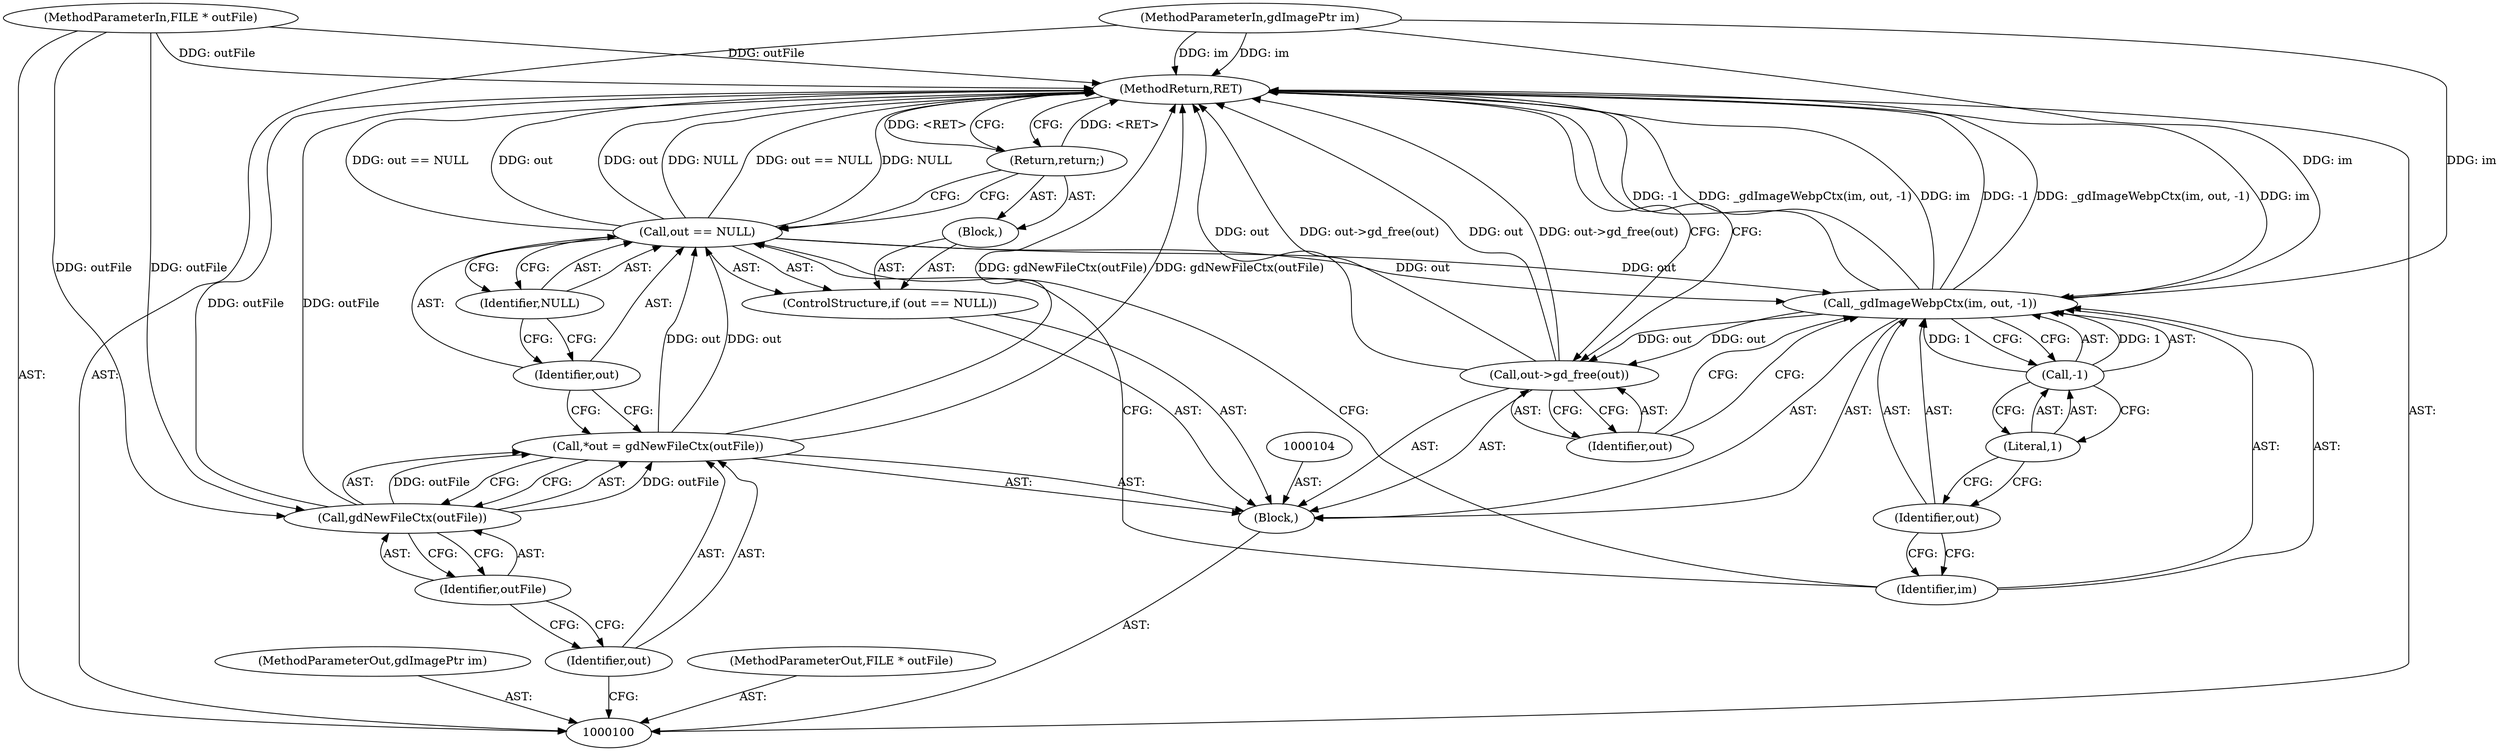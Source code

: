 digraph "0_libgd_a49feeae76d41959d85ee733925a4cf40bac61b2" {
"1000122" [label="(MethodReturn,RET)"];
"1000101" [label="(MethodParameterIn,gdImagePtr im)"];
"1000158" [label="(MethodParameterOut,gdImagePtr im)"];
"1000102" [label="(MethodParameterIn,FILE * outFile)"];
"1000159" [label="(MethodParameterOut,FILE * outFile)"];
"1000103" [label="(Block,)"];
"1000106" [label="(Identifier,out)"];
"1000107" [label="(Call,gdNewFileCtx(outFile))"];
"1000108" [label="(Identifier,outFile)"];
"1000105" [label="(Call,*out = gdNewFileCtx(outFile))"];
"1000112" [label="(Identifier,NULL)"];
"1000113" [label="(Block,)"];
"1000109" [label="(ControlStructure,if (out == NULL))"];
"1000110" [label="(Call,out == NULL)"];
"1000111" [label="(Identifier,out)"];
"1000114" [label="(Return,return;)"];
"1000115" [label="(Call,_gdImageWebpCtx(im, out, -1))"];
"1000116" [label="(Identifier,im)"];
"1000117" [label="(Identifier,out)"];
"1000118" [label="(Call,-1)"];
"1000119" [label="(Literal,1)"];
"1000121" [label="(Identifier,out)"];
"1000120" [label="(Call,out->gd_free(out))"];
"1000122" -> "1000100"  [label="AST: "];
"1000122" -> "1000114"  [label="CFG: "];
"1000122" -> "1000120"  [label="CFG: "];
"1000107" -> "1000122"  [label="DDG: outFile"];
"1000105" -> "1000122"  [label="DDG: gdNewFileCtx(outFile)"];
"1000115" -> "1000122"  [label="DDG: -1"];
"1000115" -> "1000122"  [label="DDG: _gdImageWebpCtx(im, out, -1)"];
"1000115" -> "1000122"  [label="DDG: im"];
"1000120" -> "1000122"  [label="DDG: out"];
"1000120" -> "1000122"  [label="DDG: out->gd_free(out)"];
"1000102" -> "1000122"  [label="DDG: outFile"];
"1000110" -> "1000122"  [label="DDG: NULL"];
"1000110" -> "1000122"  [label="DDG: out == NULL"];
"1000110" -> "1000122"  [label="DDG: out"];
"1000101" -> "1000122"  [label="DDG: im"];
"1000114" -> "1000122"  [label="DDG: <RET>"];
"1000101" -> "1000100"  [label="AST: "];
"1000101" -> "1000122"  [label="DDG: im"];
"1000101" -> "1000115"  [label="DDG: im"];
"1000158" -> "1000100"  [label="AST: "];
"1000102" -> "1000100"  [label="AST: "];
"1000102" -> "1000122"  [label="DDG: outFile"];
"1000102" -> "1000107"  [label="DDG: outFile"];
"1000159" -> "1000100"  [label="AST: "];
"1000103" -> "1000100"  [label="AST: "];
"1000104" -> "1000103"  [label="AST: "];
"1000105" -> "1000103"  [label="AST: "];
"1000109" -> "1000103"  [label="AST: "];
"1000115" -> "1000103"  [label="AST: "];
"1000120" -> "1000103"  [label="AST: "];
"1000106" -> "1000105"  [label="AST: "];
"1000106" -> "1000100"  [label="CFG: "];
"1000108" -> "1000106"  [label="CFG: "];
"1000107" -> "1000105"  [label="AST: "];
"1000107" -> "1000108"  [label="CFG: "];
"1000108" -> "1000107"  [label="AST: "];
"1000105" -> "1000107"  [label="CFG: "];
"1000107" -> "1000122"  [label="DDG: outFile"];
"1000107" -> "1000105"  [label="DDG: outFile"];
"1000102" -> "1000107"  [label="DDG: outFile"];
"1000108" -> "1000107"  [label="AST: "];
"1000108" -> "1000106"  [label="CFG: "];
"1000107" -> "1000108"  [label="CFG: "];
"1000105" -> "1000103"  [label="AST: "];
"1000105" -> "1000107"  [label="CFG: "];
"1000106" -> "1000105"  [label="AST: "];
"1000107" -> "1000105"  [label="AST: "];
"1000111" -> "1000105"  [label="CFG: "];
"1000105" -> "1000122"  [label="DDG: gdNewFileCtx(outFile)"];
"1000107" -> "1000105"  [label="DDG: outFile"];
"1000105" -> "1000110"  [label="DDG: out"];
"1000112" -> "1000110"  [label="AST: "];
"1000112" -> "1000111"  [label="CFG: "];
"1000110" -> "1000112"  [label="CFG: "];
"1000113" -> "1000109"  [label="AST: "];
"1000114" -> "1000113"  [label="AST: "];
"1000109" -> "1000103"  [label="AST: "];
"1000110" -> "1000109"  [label="AST: "];
"1000113" -> "1000109"  [label="AST: "];
"1000110" -> "1000109"  [label="AST: "];
"1000110" -> "1000112"  [label="CFG: "];
"1000111" -> "1000110"  [label="AST: "];
"1000112" -> "1000110"  [label="AST: "];
"1000114" -> "1000110"  [label="CFG: "];
"1000116" -> "1000110"  [label="CFG: "];
"1000110" -> "1000122"  [label="DDG: NULL"];
"1000110" -> "1000122"  [label="DDG: out == NULL"];
"1000110" -> "1000122"  [label="DDG: out"];
"1000105" -> "1000110"  [label="DDG: out"];
"1000110" -> "1000115"  [label="DDG: out"];
"1000111" -> "1000110"  [label="AST: "];
"1000111" -> "1000105"  [label="CFG: "];
"1000112" -> "1000111"  [label="CFG: "];
"1000114" -> "1000113"  [label="AST: "];
"1000114" -> "1000110"  [label="CFG: "];
"1000122" -> "1000114"  [label="CFG: "];
"1000114" -> "1000122"  [label="DDG: <RET>"];
"1000115" -> "1000103"  [label="AST: "];
"1000115" -> "1000118"  [label="CFG: "];
"1000116" -> "1000115"  [label="AST: "];
"1000117" -> "1000115"  [label="AST: "];
"1000118" -> "1000115"  [label="AST: "];
"1000121" -> "1000115"  [label="CFG: "];
"1000115" -> "1000122"  [label="DDG: -1"];
"1000115" -> "1000122"  [label="DDG: _gdImageWebpCtx(im, out, -1)"];
"1000115" -> "1000122"  [label="DDG: im"];
"1000101" -> "1000115"  [label="DDG: im"];
"1000110" -> "1000115"  [label="DDG: out"];
"1000118" -> "1000115"  [label="DDG: 1"];
"1000115" -> "1000120"  [label="DDG: out"];
"1000116" -> "1000115"  [label="AST: "];
"1000116" -> "1000110"  [label="CFG: "];
"1000117" -> "1000116"  [label="CFG: "];
"1000117" -> "1000115"  [label="AST: "];
"1000117" -> "1000116"  [label="CFG: "];
"1000119" -> "1000117"  [label="CFG: "];
"1000118" -> "1000115"  [label="AST: "];
"1000118" -> "1000119"  [label="CFG: "];
"1000119" -> "1000118"  [label="AST: "];
"1000115" -> "1000118"  [label="CFG: "];
"1000118" -> "1000115"  [label="DDG: 1"];
"1000119" -> "1000118"  [label="AST: "];
"1000119" -> "1000117"  [label="CFG: "];
"1000118" -> "1000119"  [label="CFG: "];
"1000121" -> "1000120"  [label="AST: "];
"1000121" -> "1000115"  [label="CFG: "];
"1000120" -> "1000121"  [label="CFG: "];
"1000120" -> "1000103"  [label="AST: "];
"1000120" -> "1000121"  [label="CFG: "];
"1000121" -> "1000120"  [label="AST: "];
"1000122" -> "1000120"  [label="CFG: "];
"1000120" -> "1000122"  [label="DDG: out"];
"1000120" -> "1000122"  [label="DDG: out->gd_free(out)"];
"1000115" -> "1000120"  [label="DDG: out"];
}
